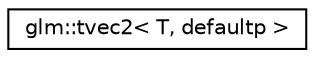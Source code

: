 digraph "Graphical Class Hierarchy"
{
 // LATEX_PDF_SIZE
  edge [fontname="Helvetica",fontsize="10",labelfontname="Helvetica",labelfontsize="10"];
  node [fontname="Helvetica",fontsize="10",shape=record];
  rankdir="LR";
  Node0 [label="glm::tvec2\< T, defaultp \>",height=0.2,width=0.4,color="black", fillcolor="white", style="filled",URL="$structglm_1_1tvec2.html",tooltip=" "];
}
